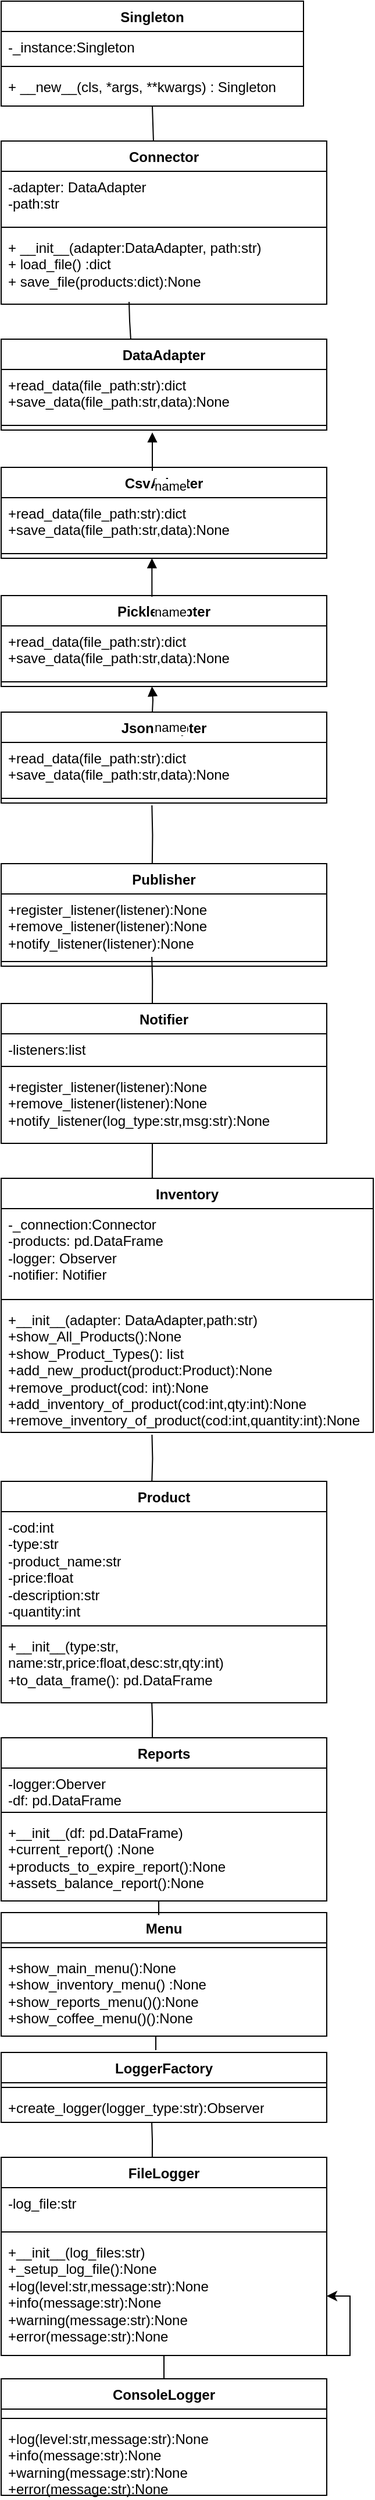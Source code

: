 <mxfile version="24.7.6">
  <diagram name="Página-1" id="CJGt0QqMQ9MMl65iN2Ch">
    <mxGraphModel grid="1" page="1" gridSize="10" guides="1" tooltips="1" connect="1" arrows="1" fold="1" pageScale="1" pageWidth="827" pageHeight="1169" math="0" shadow="0">
      <root>
        <mxCell id="0" />
        <mxCell id="1" parent="0" />
        <mxCell id="UvP3EG8fo86xJruNTxmR-1" value="Singleton" style="swimlane;fontStyle=1;align=center;verticalAlign=top;childLayout=stackLayout;horizontal=1;startSize=26;horizontalStack=0;resizeParent=1;resizeParentMax=0;resizeLast=0;collapsible=1;marginBottom=0;whiteSpace=wrap;html=1;" vertex="1" parent="1">
          <mxGeometry x="50" y="60" width="260" height="90" as="geometry">
            <mxRectangle x="60" y="60" width="90" height="30" as="alternateBounds" />
          </mxGeometry>
        </mxCell>
        <mxCell id="UvP3EG8fo86xJruNTxmR-2" value="-_instance:Singleton" style="text;strokeColor=none;fillColor=none;align=left;verticalAlign=top;spacingLeft=4;spacingRight=4;overflow=hidden;rotatable=0;points=[[0,0.5],[1,0.5]];portConstraint=eastwest;whiteSpace=wrap;html=1;" vertex="1" parent="UvP3EG8fo86xJruNTxmR-1">
          <mxGeometry y="26" width="260" height="26" as="geometry" />
        </mxCell>
        <mxCell id="UvP3EG8fo86xJruNTxmR-3" value="" style="line;strokeWidth=1;fillColor=none;align=left;verticalAlign=middle;spacingTop=-1;spacingLeft=3;spacingRight=3;rotatable=0;labelPosition=right;points=[];portConstraint=eastwest;strokeColor=inherit;" vertex="1" parent="UvP3EG8fo86xJruNTxmR-1">
          <mxGeometry y="52" width="260" height="8" as="geometry" />
        </mxCell>
        <mxCell id="UvP3EG8fo86xJruNTxmR-4" value="+ __new__(cls, *args, **kwargs) : Singleton&amp;nbsp;&amp;nbsp;" style="text;strokeColor=none;fillColor=none;align=left;verticalAlign=top;spacingLeft=4;spacingRight=4;overflow=hidden;rotatable=0;points=[[0,0.5],[1,0.5]];portConstraint=eastwest;whiteSpace=wrap;html=1;" vertex="1" parent="UvP3EG8fo86xJruNTxmR-1">
          <mxGeometry y="60" width="260" height="30" as="geometry" />
        </mxCell>
        <mxCell id="UvP3EG8fo86xJruNTxmR-65" value="" style="endArrow=none;html=1;edgeStyle=orthogonalEdgeStyle;rounded=0;entryX=0.468;entryY=0.015;entryDx=0;entryDy=0;entryPerimeter=0;" edge="1" parent="UvP3EG8fo86xJruNTxmR-1" target="UvP3EG8fo86xJruNTxmR-5">
          <mxGeometry relative="1" as="geometry">
            <mxPoint x="130" y="90" as="sourcePoint" />
            <mxPoint x="290" y="90" as="targetPoint" />
          </mxGeometry>
        </mxCell>
        <mxCell id="UvP3EG8fo86xJruNTxmR-5" value="Connector" style="swimlane;fontStyle=1;align=center;verticalAlign=top;childLayout=stackLayout;horizontal=1;startSize=26;horizontalStack=0;resizeParent=1;resizeParentMax=0;resizeLast=0;collapsible=1;marginBottom=0;whiteSpace=wrap;html=1;" vertex="1" parent="1">
          <mxGeometry x="50" y="180" width="280" height="140" as="geometry">
            <mxRectangle x="60" y="60" width="90" height="30" as="alternateBounds" />
          </mxGeometry>
        </mxCell>
        <mxCell id="UvP3EG8fo86xJruNTxmR-6" value="-adapter: DataAdapter&lt;div&gt;-path:str&lt;/div&gt;" style="text;strokeColor=none;fillColor=none;align=left;verticalAlign=top;spacingLeft=4;spacingRight=4;overflow=hidden;rotatable=0;points=[[0,0.5],[1,0.5]];portConstraint=eastwest;whiteSpace=wrap;html=1;" vertex="1" parent="UvP3EG8fo86xJruNTxmR-5">
          <mxGeometry y="26" width="280" height="44" as="geometry" />
        </mxCell>
        <mxCell id="UvP3EG8fo86xJruNTxmR-7" value="" style="line;strokeWidth=1;fillColor=none;align=left;verticalAlign=middle;spacingTop=-1;spacingLeft=3;spacingRight=3;rotatable=0;labelPosition=right;points=[];portConstraint=eastwest;strokeColor=inherit;" vertex="1" parent="UvP3EG8fo86xJruNTxmR-5">
          <mxGeometry y="70" width="280" height="8" as="geometry" />
        </mxCell>
        <mxCell id="UvP3EG8fo86xJruNTxmR-8" value="+ __init__(adapter:DataAdapter, path:str)&lt;div&gt;+ load_file() :dict&lt;/div&gt;&lt;div&gt;+ save_file(products:dict):None&lt;/div&gt;" style="text;strokeColor=none;fillColor=none;align=left;verticalAlign=top;spacingLeft=4;spacingRight=4;overflow=hidden;rotatable=0;points=[[0,0.5],[1,0.5]];portConstraint=eastwest;whiteSpace=wrap;html=1;" vertex="1" parent="UvP3EG8fo86xJruNTxmR-5">
          <mxGeometry y="78" width="280" height="62" as="geometry" />
        </mxCell>
        <mxCell id="UvP3EG8fo86xJruNTxmR-9" value="DataAdapter" style="swimlane;fontStyle=1;align=center;verticalAlign=top;childLayout=stackLayout;horizontal=1;startSize=26;horizontalStack=0;resizeParent=1;resizeParentMax=0;resizeLast=0;collapsible=1;marginBottom=0;whiteSpace=wrap;html=1;" vertex="1" parent="1">
          <mxGeometry x="50" y="350" width="280" height="78" as="geometry">
            <mxRectangle x="60" y="60" width="90" height="30" as="alternateBounds" />
          </mxGeometry>
        </mxCell>
        <mxCell id="UvP3EG8fo86xJruNTxmR-10" value="+read_data(file_path:str):dict&lt;div&gt;+save_data(&lt;span style=&quot;background-color: initial;&quot;&gt;file_path:str,data&lt;/span&gt;&lt;span style=&quot;background-color: initial;&quot;&gt;):None&lt;/span&gt;&lt;/div&gt;" style="text;strokeColor=none;fillColor=none;align=left;verticalAlign=top;spacingLeft=4;spacingRight=4;overflow=hidden;rotatable=0;points=[[0,0.5],[1,0.5]];portConstraint=eastwest;whiteSpace=wrap;html=1;" vertex="1" parent="UvP3EG8fo86xJruNTxmR-9">
          <mxGeometry y="26" width="280" height="44" as="geometry" />
        </mxCell>
        <mxCell id="UvP3EG8fo86xJruNTxmR-11" value="" style="line;strokeWidth=1;fillColor=none;align=left;verticalAlign=middle;spacingTop=-1;spacingLeft=3;spacingRight=3;rotatable=0;labelPosition=right;points=[];portConstraint=eastwest;strokeColor=inherit;" vertex="1" parent="UvP3EG8fo86xJruNTxmR-9">
          <mxGeometry y="70" width="280" height="8" as="geometry" />
        </mxCell>
        <mxCell id="UvP3EG8fo86xJruNTxmR-13" value="CsvAdapter" style="swimlane;fontStyle=1;align=center;verticalAlign=top;childLayout=stackLayout;horizontal=1;startSize=26;horizontalStack=0;resizeParent=1;resizeParentMax=0;resizeLast=0;collapsible=1;marginBottom=0;whiteSpace=wrap;html=1;" vertex="1" parent="1">
          <mxGeometry x="50" y="460" width="280" height="78" as="geometry">
            <mxRectangle x="60" y="60" width="90" height="30" as="alternateBounds" />
          </mxGeometry>
        </mxCell>
        <mxCell id="UvP3EG8fo86xJruNTxmR-14" value="+read_data(file_path:str):dict&lt;div&gt;+save_data(&lt;span style=&quot;background-color: initial;&quot;&gt;file_path:str,data&lt;/span&gt;&lt;span style=&quot;background-color: initial;&quot;&gt;):None&lt;/span&gt;&lt;/div&gt;" style="text;strokeColor=none;fillColor=none;align=left;verticalAlign=top;spacingLeft=4;spacingRight=4;overflow=hidden;rotatable=0;points=[[0,0.5],[1,0.5]];portConstraint=eastwest;whiteSpace=wrap;html=1;" vertex="1" parent="UvP3EG8fo86xJruNTxmR-13">
          <mxGeometry y="26" width="280" height="44" as="geometry" />
        </mxCell>
        <mxCell id="UvP3EG8fo86xJruNTxmR-15" value="" style="line;strokeWidth=1;fillColor=none;align=left;verticalAlign=middle;spacingTop=-1;spacingLeft=3;spacingRight=3;rotatable=0;labelPosition=right;points=[];portConstraint=eastwest;strokeColor=inherit;" vertex="1" parent="UvP3EG8fo86xJruNTxmR-13">
          <mxGeometry y="70" width="280" height="8" as="geometry" />
        </mxCell>
        <mxCell id="UvP3EG8fo86xJruNTxmR-16" value="PickleAdapter" style="swimlane;fontStyle=1;align=center;verticalAlign=top;childLayout=stackLayout;horizontal=1;startSize=26;horizontalStack=0;resizeParent=1;resizeParentMax=0;resizeLast=0;collapsible=1;marginBottom=0;whiteSpace=wrap;html=1;" vertex="1" parent="1">
          <mxGeometry x="50" y="570" width="280" height="78" as="geometry">
            <mxRectangle x="60" y="60" width="90" height="30" as="alternateBounds" />
          </mxGeometry>
        </mxCell>
        <mxCell id="UvP3EG8fo86xJruNTxmR-17" value="+read_data(file_path:str):dict&lt;div&gt;+save_data(&lt;span style=&quot;background-color: initial;&quot;&gt;file_path:str,data&lt;/span&gt;&lt;span style=&quot;background-color: initial;&quot;&gt;):None&lt;/span&gt;&lt;/div&gt;" style="text;strokeColor=none;fillColor=none;align=left;verticalAlign=top;spacingLeft=4;spacingRight=4;overflow=hidden;rotatable=0;points=[[0,0.5],[1,0.5]];portConstraint=eastwest;whiteSpace=wrap;html=1;" vertex="1" parent="UvP3EG8fo86xJruNTxmR-16">
          <mxGeometry y="26" width="280" height="44" as="geometry" />
        </mxCell>
        <mxCell id="UvP3EG8fo86xJruNTxmR-18" value="" style="line;strokeWidth=1;fillColor=none;align=left;verticalAlign=middle;spacingTop=-1;spacingLeft=3;spacingRight=3;rotatable=0;labelPosition=right;points=[];portConstraint=eastwest;strokeColor=inherit;" vertex="1" parent="UvP3EG8fo86xJruNTxmR-16">
          <mxGeometry y="70" width="280" height="8" as="geometry" />
        </mxCell>
        <mxCell id="UvP3EG8fo86xJruNTxmR-19" value="JsonAdapter" style="swimlane;fontStyle=1;align=center;verticalAlign=top;childLayout=stackLayout;horizontal=1;startSize=26;horizontalStack=0;resizeParent=1;resizeParentMax=0;resizeLast=0;collapsible=1;marginBottom=0;whiteSpace=wrap;html=1;" vertex="1" parent="1">
          <mxGeometry x="50" y="670" width="280" height="78" as="geometry">
            <mxRectangle x="60" y="60" width="90" height="30" as="alternateBounds" />
          </mxGeometry>
        </mxCell>
        <mxCell id="UvP3EG8fo86xJruNTxmR-20" value="+read_data(file_path:str):dict&lt;div&gt;+save_data(&lt;span style=&quot;background-color: initial;&quot;&gt;file_path:str,data&lt;/span&gt;&lt;span style=&quot;background-color: initial;&quot;&gt;):None&lt;/span&gt;&lt;/div&gt;" style="text;strokeColor=none;fillColor=none;align=left;verticalAlign=top;spacingLeft=4;spacingRight=4;overflow=hidden;rotatable=0;points=[[0,0.5],[1,0.5]];portConstraint=eastwest;whiteSpace=wrap;html=1;" vertex="1" parent="UvP3EG8fo86xJruNTxmR-19">
          <mxGeometry y="26" width="280" height="44" as="geometry" />
        </mxCell>
        <mxCell id="UvP3EG8fo86xJruNTxmR-21" value="" style="line;strokeWidth=1;fillColor=none;align=left;verticalAlign=middle;spacingTop=-1;spacingLeft=3;spacingRight=3;rotatable=0;labelPosition=right;points=[];portConstraint=eastwest;strokeColor=inherit;" vertex="1" parent="UvP3EG8fo86xJruNTxmR-19">
          <mxGeometry y="70" width="280" height="8" as="geometry" />
        </mxCell>
        <mxCell id="UvP3EG8fo86xJruNTxmR-22" value="Publisher" style="swimlane;fontStyle=1;align=center;verticalAlign=top;childLayout=stackLayout;horizontal=1;startSize=26;horizontalStack=0;resizeParent=1;resizeParentMax=0;resizeLast=0;collapsible=1;marginBottom=0;whiteSpace=wrap;html=1;" vertex="1" parent="1">
          <mxGeometry x="50" y="800" width="280" height="88" as="geometry">
            <mxRectangle x="60" y="60" width="90" height="30" as="alternateBounds" />
          </mxGeometry>
        </mxCell>
        <mxCell id="UvP3EG8fo86xJruNTxmR-23" value="+register_listener(listener):None&lt;div&gt;+remove_listener(listener):None&lt;br&gt;&lt;/div&gt;&lt;div&gt;+notify_listener(listener):None&lt;br&gt;&lt;/div&gt;" style="text;strokeColor=none;fillColor=none;align=left;verticalAlign=top;spacingLeft=4;spacingRight=4;overflow=hidden;rotatable=0;points=[[0,0.5],[1,0.5]];portConstraint=eastwest;whiteSpace=wrap;html=1;" vertex="1" parent="UvP3EG8fo86xJruNTxmR-22">
          <mxGeometry y="26" width="280" height="54" as="geometry" />
        </mxCell>
        <mxCell id="UvP3EG8fo86xJruNTxmR-24" value="" style="line;strokeWidth=1;fillColor=none;align=left;verticalAlign=middle;spacingTop=-1;spacingLeft=3;spacingRight=3;rotatable=0;labelPosition=right;points=[];portConstraint=eastwest;strokeColor=inherit;" vertex="1" parent="UvP3EG8fo86xJruNTxmR-22">
          <mxGeometry y="80" width="280" height="8" as="geometry" />
        </mxCell>
        <mxCell id="UvP3EG8fo86xJruNTxmR-28" value="Notifier" style="swimlane;fontStyle=1;align=center;verticalAlign=top;childLayout=stackLayout;horizontal=1;startSize=26;horizontalStack=0;resizeParent=1;resizeParentMax=0;resizeLast=0;collapsible=1;marginBottom=0;whiteSpace=wrap;html=1;" vertex="1" parent="1">
          <mxGeometry x="50" y="920" width="280" height="120" as="geometry">
            <mxRectangle x="60" y="60" width="90" height="30" as="alternateBounds" />
          </mxGeometry>
        </mxCell>
        <mxCell id="UvP3EG8fo86xJruNTxmR-29" value="-listeners:list" style="text;strokeColor=none;fillColor=none;align=left;verticalAlign=top;spacingLeft=4;spacingRight=4;overflow=hidden;rotatable=0;points=[[0,0.5],[1,0.5]];portConstraint=eastwest;whiteSpace=wrap;html=1;" vertex="1" parent="UvP3EG8fo86xJruNTxmR-28">
          <mxGeometry y="26" width="280" height="24" as="geometry" />
        </mxCell>
        <mxCell id="UvP3EG8fo86xJruNTxmR-30" value="" style="line;strokeWidth=1;fillColor=none;align=left;verticalAlign=middle;spacingTop=-1;spacingLeft=3;spacingRight=3;rotatable=0;labelPosition=right;points=[];portConstraint=eastwest;strokeColor=inherit;" vertex="1" parent="UvP3EG8fo86xJruNTxmR-28">
          <mxGeometry y="50" width="280" height="8" as="geometry" />
        </mxCell>
        <mxCell id="UvP3EG8fo86xJruNTxmR-31" value="+register_listener(listener):None&lt;div&gt;+remove_listener(listener):None&lt;br&gt;&lt;/div&gt;&lt;div&gt;+notify_listener(log_type:str,msg:str):None&lt;/div&gt;" style="text;strokeColor=none;fillColor=none;align=left;verticalAlign=top;spacingLeft=4;spacingRight=4;overflow=hidden;rotatable=0;points=[[0,0.5],[1,0.5]];portConstraint=eastwest;whiteSpace=wrap;html=1;" vertex="1" parent="UvP3EG8fo86xJruNTxmR-28">
          <mxGeometry y="58" width="280" height="62" as="geometry" />
        </mxCell>
        <mxCell id="UvP3EG8fo86xJruNTxmR-32" value="Inventory" style="swimlane;fontStyle=1;align=center;verticalAlign=top;childLayout=stackLayout;horizontal=1;startSize=26;horizontalStack=0;resizeParent=1;resizeParentMax=0;resizeLast=0;collapsible=1;marginBottom=0;whiteSpace=wrap;html=1;" vertex="1" parent="1">
          <mxGeometry x="50" y="1070" width="320" height="218" as="geometry">
            <mxRectangle x="60" y="60" width="90" height="30" as="alternateBounds" />
          </mxGeometry>
        </mxCell>
        <mxCell id="UvP3EG8fo86xJruNTxmR-33" value="-_connection:Connector&lt;div&gt;-products: pd.DataFrame&lt;/div&gt;&lt;div&gt;-logger: Observer&lt;/div&gt;&lt;div&gt;-notifier: Notifier&lt;/div&gt;" style="text;strokeColor=none;fillColor=none;align=left;verticalAlign=top;spacingLeft=4;spacingRight=4;overflow=hidden;rotatable=0;points=[[0,0.5],[1,0.5]];portConstraint=eastwest;whiteSpace=wrap;html=1;" vertex="1" parent="UvP3EG8fo86xJruNTxmR-32">
          <mxGeometry y="26" width="320" height="74" as="geometry" />
        </mxCell>
        <mxCell id="UvP3EG8fo86xJruNTxmR-34" value="" style="line;strokeWidth=1;fillColor=none;align=left;verticalAlign=middle;spacingTop=-1;spacingLeft=3;spacingRight=3;rotatable=0;labelPosition=right;points=[];portConstraint=eastwest;strokeColor=inherit;" vertex="1" parent="UvP3EG8fo86xJruNTxmR-32">
          <mxGeometry y="100" width="320" height="8" as="geometry" />
        </mxCell>
        <mxCell id="UvP3EG8fo86xJruNTxmR-35" value="+__init__(adapter: DataAdapter,path:str)&lt;div&gt;+show_All_Products():None&lt;/div&gt;&lt;div&gt;+show_Product_Types(): list&lt;/div&gt;&lt;div&gt;+add_new_product(product:Product):None&lt;/div&gt;&lt;div&gt;+remove_product(cod: int):None&lt;/div&gt;&lt;div&gt;+add_inventory_of_product(cod:int,qty:int):None&lt;/div&gt;&lt;div&gt;+remove_inventory_of_product(cod:int,quantity:int):None&lt;/div&gt;" style="text;strokeColor=none;fillColor=none;align=left;verticalAlign=top;spacingLeft=4;spacingRight=4;overflow=hidden;rotatable=0;points=[[0,0.5],[1,0.5]];portConstraint=eastwest;whiteSpace=wrap;html=1;" vertex="1" parent="UvP3EG8fo86xJruNTxmR-32">
          <mxGeometry y="108" width="320" height="110" as="geometry" />
        </mxCell>
        <mxCell id="UvP3EG8fo86xJruNTxmR-37" value="Product" style="swimlane;fontStyle=1;align=center;verticalAlign=top;childLayout=stackLayout;horizontal=1;startSize=26;horizontalStack=0;resizeParent=1;resizeParentMax=0;resizeLast=0;collapsible=1;marginBottom=0;whiteSpace=wrap;html=1;" vertex="1" parent="1">
          <mxGeometry x="50" y="1330" width="280" height="190" as="geometry">
            <mxRectangle x="60" y="60" width="90" height="30" as="alternateBounds" />
          </mxGeometry>
        </mxCell>
        <mxCell id="UvP3EG8fo86xJruNTxmR-38" value="-cod:int&lt;div&gt;-type:str&lt;/div&gt;&lt;div&gt;-product_name:str&lt;/div&gt;&lt;div&gt;-price:float&lt;/div&gt;&lt;div&gt;-description:str&lt;/div&gt;&lt;div&gt;-quantity:int&lt;/div&gt;" style="text;strokeColor=none;fillColor=none;align=left;verticalAlign=top;spacingLeft=4;spacingRight=4;overflow=hidden;rotatable=0;points=[[0,0.5],[1,0.5]];portConstraint=eastwest;whiteSpace=wrap;html=1;" vertex="1" parent="UvP3EG8fo86xJruNTxmR-37">
          <mxGeometry y="26" width="280" height="94" as="geometry" />
        </mxCell>
        <mxCell id="UvP3EG8fo86xJruNTxmR-39" value="" style="line;strokeWidth=1;fillColor=none;align=left;verticalAlign=middle;spacingTop=-1;spacingLeft=3;spacingRight=3;rotatable=0;labelPosition=right;points=[];portConstraint=eastwest;strokeColor=inherit;" vertex="1" parent="UvP3EG8fo86xJruNTxmR-37">
          <mxGeometry y="120" width="280" height="8" as="geometry" />
        </mxCell>
        <mxCell id="UvP3EG8fo86xJruNTxmR-40" value="+__init__(type:str, name:str,price:float,desc:str,qty:int)&lt;div&gt;+to_data_frame(): pd.DataFrame&lt;br&gt;&lt;div&gt;&lt;br&gt;&lt;/div&gt;&lt;/div&gt;" style="text;strokeColor=none;fillColor=none;align=left;verticalAlign=top;spacingLeft=4;spacingRight=4;overflow=hidden;rotatable=0;points=[[0,0.5],[1,0.5]];portConstraint=eastwest;whiteSpace=wrap;html=1;" vertex="1" parent="UvP3EG8fo86xJruNTxmR-37">
          <mxGeometry y="128" width="280" height="62" as="geometry" />
        </mxCell>
        <mxCell id="UvP3EG8fo86xJruNTxmR-41" value="Reports" style="swimlane;fontStyle=1;align=center;verticalAlign=top;childLayout=stackLayout;horizontal=1;startSize=26;horizontalStack=0;resizeParent=1;resizeParentMax=0;resizeLast=0;collapsible=1;marginBottom=0;whiteSpace=wrap;html=1;" vertex="1" parent="1">
          <mxGeometry x="50" y="1550" width="280" height="140" as="geometry">
            <mxRectangle x="60" y="60" width="90" height="30" as="alternateBounds" />
          </mxGeometry>
        </mxCell>
        <mxCell id="UvP3EG8fo86xJruNTxmR-42" value="-logger:Oberver&lt;div&gt;-df: pd.DataFrame&lt;/div&gt;" style="text;strokeColor=none;fillColor=none;align=left;verticalAlign=top;spacingLeft=4;spacingRight=4;overflow=hidden;rotatable=0;points=[[0,0.5],[1,0.5]];portConstraint=eastwest;whiteSpace=wrap;html=1;" vertex="1" parent="UvP3EG8fo86xJruNTxmR-41">
          <mxGeometry y="26" width="280" height="34" as="geometry" />
        </mxCell>
        <mxCell id="UvP3EG8fo86xJruNTxmR-43" value="" style="line;strokeWidth=1;fillColor=none;align=left;verticalAlign=middle;spacingTop=-1;spacingLeft=3;spacingRight=3;rotatable=0;labelPosition=right;points=[];portConstraint=eastwest;strokeColor=inherit;" vertex="1" parent="UvP3EG8fo86xJruNTxmR-41">
          <mxGeometry y="60" width="280" height="8" as="geometry" />
        </mxCell>
        <mxCell id="UvP3EG8fo86xJruNTxmR-44" value="+__init__(df: pd.DataFrame)&lt;div&gt;+current_report() :None&lt;br&gt;&lt;div&gt;+products_to_expire_report():None&lt;/div&gt;&lt;div&gt;+assets_balance_report():None&lt;br&gt;&lt;div&gt;&lt;br&gt;&lt;/div&gt;&lt;/div&gt;&lt;/div&gt;" style="text;strokeColor=none;fillColor=none;align=left;verticalAlign=top;spacingLeft=4;spacingRight=4;overflow=hidden;rotatable=0;points=[[0,0.5],[1,0.5]];portConstraint=eastwest;whiteSpace=wrap;html=1;" vertex="1" parent="UvP3EG8fo86xJruNTxmR-41">
          <mxGeometry y="68" width="280" height="72" as="geometry" />
        </mxCell>
        <mxCell id="UvP3EG8fo86xJruNTxmR-45" value="Menu" style="swimlane;fontStyle=1;align=center;verticalAlign=top;childLayout=stackLayout;horizontal=1;startSize=26;horizontalStack=0;resizeParent=1;resizeParentMax=0;resizeLast=0;collapsible=1;marginBottom=0;whiteSpace=wrap;html=1;" vertex="1" parent="1">
          <mxGeometry x="50" y="1700" width="280" height="106" as="geometry">
            <mxRectangle x="60" y="60" width="90" height="30" as="alternateBounds" />
          </mxGeometry>
        </mxCell>
        <mxCell id="UvP3EG8fo86xJruNTxmR-85" value="" style="endArrow=none;html=1;edgeStyle=orthogonalEdgeStyle;rounded=0;entryX=0.484;entryY=0.02;entryDx=0;entryDy=0;entryPerimeter=0;" edge="1" parent="UvP3EG8fo86xJruNTxmR-45" target="UvP3EG8fo86xJruNTxmR-45">
          <mxGeometry relative="1" as="geometry">
            <mxPoint x="130" y="-10" as="sourcePoint" />
            <mxPoint x="130.41" y="20" as="targetPoint" />
          </mxGeometry>
        </mxCell>
        <mxCell id="UvP3EG8fo86xJruNTxmR-47" value="" style="line;strokeWidth=1;fillColor=none;align=left;verticalAlign=middle;spacingTop=-1;spacingLeft=3;spacingRight=3;rotatable=0;labelPosition=right;points=[];portConstraint=eastwest;strokeColor=inherit;" vertex="1" parent="UvP3EG8fo86xJruNTxmR-45">
          <mxGeometry y="26" width="280" height="8" as="geometry" />
        </mxCell>
        <mxCell id="UvP3EG8fo86xJruNTxmR-48" value="+show_main_menu():None&lt;div&gt;+&lt;span style=&quot;background-color: initial;&quot;&gt;show_inventory_menu()&lt;/span&gt;&lt;span style=&quot;background-color: initial;&quot;&gt;&amp;nbsp;:None&lt;/span&gt;&lt;/div&gt;&lt;div&gt;&lt;div&gt;+&lt;span style=&quot;background-color: initial;&quot;&gt;show_reports_menu()&lt;/span&gt;&lt;span style=&quot;background-color: initial;&quot;&gt;():None&lt;/span&gt;&lt;/div&gt;&lt;div&gt;+&lt;span style=&quot;background-color: initial;&quot;&gt;show_coffee_menu()&lt;/span&gt;&lt;span style=&quot;background-color: initial;&quot;&gt;():None&lt;/span&gt;&lt;/div&gt;&lt;div&gt;&lt;div&gt;&lt;br&gt;&lt;/div&gt;&lt;/div&gt;&lt;/div&gt;" style="text;strokeColor=none;fillColor=none;align=left;verticalAlign=top;spacingLeft=4;spacingRight=4;overflow=hidden;rotatable=0;points=[[0,0.5],[1,0.5]];portConstraint=eastwest;whiteSpace=wrap;html=1;" vertex="1" parent="UvP3EG8fo86xJruNTxmR-45">
          <mxGeometry y="34" width="280" height="72" as="geometry" />
        </mxCell>
        <mxCell id="UvP3EG8fo86xJruNTxmR-49" value="LoggerFactory" style="swimlane;fontStyle=1;align=center;verticalAlign=top;childLayout=stackLayout;horizontal=1;startSize=26;horizontalStack=0;resizeParent=1;resizeParentMax=0;resizeLast=0;collapsible=1;marginBottom=0;whiteSpace=wrap;html=1;" vertex="1" parent="1">
          <mxGeometry x="50" y="1820" width="280" height="60" as="geometry">
            <mxRectangle x="60" y="60" width="90" height="30" as="alternateBounds" />
          </mxGeometry>
        </mxCell>
        <mxCell id="UvP3EG8fo86xJruNTxmR-50" value="" style="line;strokeWidth=1;fillColor=none;align=left;verticalAlign=middle;spacingTop=-1;spacingLeft=3;spacingRight=3;rotatable=0;labelPosition=right;points=[];portConstraint=eastwest;strokeColor=inherit;" vertex="1" parent="UvP3EG8fo86xJruNTxmR-49">
          <mxGeometry y="26" width="280" height="8" as="geometry" />
        </mxCell>
        <mxCell id="UvP3EG8fo86xJruNTxmR-51" value="+create_logger(logger_type:str):Observer&lt;div&gt;&lt;br&gt;&lt;/div&gt;" style="text;strokeColor=none;fillColor=none;align=left;verticalAlign=top;spacingLeft=4;spacingRight=4;overflow=hidden;rotatable=0;points=[[0,0.5],[1,0.5]];portConstraint=eastwest;whiteSpace=wrap;html=1;" vertex="1" parent="UvP3EG8fo86xJruNTxmR-49">
          <mxGeometry y="34" width="280" height="26" as="geometry" />
        </mxCell>
        <mxCell id="UvP3EG8fo86xJruNTxmR-52" value="FileLogger" style="swimlane;fontStyle=1;align=center;verticalAlign=top;childLayout=stackLayout;horizontal=1;startSize=26;horizontalStack=0;resizeParent=1;resizeParentMax=0;resizeLast=0;collapsible=1;marginBottom=0;whiteSpace=wrap;html=1;" vertex="1" parent="1">
          <mxGeometry x="50" y="1910" width="280" height="170" as="geometry">
            <mxRectangle x="60" y="60" width="90" height="30" as="alternateBounds" />
          </mxGeometry>
        </mxCell>
        <mxCell id="UvP3EG8fo86xJruNTxmR-53" value="-log_file:str" style="text;strokeColor=none;fillColor=none;align=left;verticalAlign=top;spacingLeft=4;spacingRight=4;overflow=hidden;rotatable=0;points=[[0,0.5],[1,0.5]];portConstraint=eastwest;whiteSpace=wrap;html=1;" vertex="1" parent="UvP3EG8fo86xJruNTxmR-52">
          <mxGeometry y="26" width="280" height="34" as="geometry" />
        </mxCell>
        <mxCell id="UvP3EG8fo86xJruNTxmR-54" value="" style="line;strokeWidth=1;fillColor=none;align=left;verticalAlign=middle;spacingTop=-1;spacingLeft=3;spacingRight=3;rotatable=0;labelPosition=right;points=[];portConstraint=eastwest;strokeColor=inherit;" vertex="1" parent="UvP3EG8fo86xJruNTxmR-52">
          <mxGeometry y="60" width="280" height="8" as="geometry" />
        </mxCell>
        <mxCell id="UvP3EG8fo86xJruNTxmR-55" value="+__init__(log_files:str)&lt;div&gt;+_setup_log_file():None&lt;/div&gt;&lt;div&gt;+log(level:str,message:str):None&lt;/div&gt;&lt;div&gt;+info(message:str):None&lt;/div&gt;&lt;div&gt;+warning(message:str):None&lt;/div&gt;&lt;div&gt;+error(message:str):None&lt;br&gt;&lt;div&gt;&lt;div&gt;&lt;br&gt;&lt;/div&gt;&lt;/div&gt;&lt;/div&gt;" style="text;strokeColor=none;fillColor=none;align=left;verticalAlign=top;spacingLeft=4;spacingRight=4;overflow=hidden;rotatable=0;points=[[0,0.5],[1,0.5]];portConstraint=eastwest;whiteSpace=wrap;html=1;" vertex="1" parent="UvP3EG8fo86xJruNTxmR-52">
          <mxGeometry y="68" width="280" height="102" as="geometry" />
        </mxCell>
        <mxCell id="UvP3EG8fo86xJruNTxmR-90" value="" style="edgeStyle=orthogonalEdgeStyle;rounded=0;orthogonalLoop=1;jettySize=auto;html=1;" edge="1" parent="1" source="UvP3EG8fo86xJruNTxmR-56" target="UvP3EG8fo86xJruNTxmR-55">
          <mxGeometry relative="1" as="geometry" />
        </mxCell>
        <mxCell id="UvP3EG8fo86xJruNTxmR-56" value="ConsoleLogger" style="swimlane;fontStyle=1;align=center;verticalAlign=top;childLayout=stackLayout;horizontal=1;startSize=26;horizontalStack=0;resizeParent=1;resizeParentMax=0;resizeLast=0;collapsible=1;marginBottom=0;whiteSpace=wrap;html=1;" vertex="1" parent="1">
          <mxGeometry x="50" y="2100" width="280" height="100" as="geometry">
            <mxRectangle x="60" y="60" width="90" height="30" as="alternateBounds" />
          </mxGeometry>
        </mxCell>
        <mxCell id="UvP3EG8fo86xJruNTxmR-57" value="-log_file:str" style="text;strokeColor=none;fillColor=none;align=left;verticalAlign=top;spacingLeft=4;spacingRight=4;overflow=hidden;rotatable=0;points=[[0,0.5],[1,0.5]];portConstraint=eastwest;whiteSpace=wrap;html=1;" vertex="1" parent="UvP3EG8fo86xJruNTxmR-56">
          <mxGeometry y="26" width="280" height="4" as="geometry" />
        </mxCell>
        <mxCell id="UvP3EG8fo86xJruNTxmR-58" value="" style="line;strokeWidth=1;fillColor=none;align=left;verticalAlign=middle;spacingTop=-1;spacingLeft=3;spacingRight=3;rotatable=0;labelPosition=right;points=[];portConstraint=eastwest;strokeColor=inherit;" vertex="1" parent="UvP3EG8fo86xJruNTxmR-56">
          <mxGeometry y="30" width="280" height="8" as="geometry" />
        </mxCell>
        <mxCell id="UvP3EG8fo86xJruNTxmR-59" value="&lt;div&gt;+log(level:str,message:str):None&lt;/div&gt;&lt;div&gt;+info(message:str):None&lt;/div&gt;&lt;div&gt;+warning(message:str):None&lt;/div&gt;&lt;div&gt;+error(message:str):None&lt;br&gt;&lt;div&gt;&lt;div&gt;&lt;br&gt;&lt;/div&gt;&lt;/div&gt;&lt;/div&gt;" style="text;strokeColor=none;fillColor=none;align=left;verticalAlign=top;spacingLeft=4;spacingRight=4;overflow=hidden;rotatable=0;points=[[0,0.5],[1,0.5]];portConstraint=eastwest;whiteSpace=wrap;html=1;" vertex="1" parent="UvP3EG8fo86xJruNTxmR-56">
          <mxGeometry y="38" width="280" height="62" as="geometry" />
        </mxCell>
        <mxCell id="UvP3EG8fo86xJruNTxmR-70" value="" style="endArrow=none;html=1;edgeStyle=orthogonalEdgeStyle;rounded=0;entryX=0.398;entryY=0.001;entryDx=0;entryDy=0;entryPerimeter=0;" edge="1" parent="1" target="UvP3EG8fo86xJruNTxmR-9">
          <mxGeometry relative="1" as="geometry">
            <mxPoint x="160" y="318" as="sourcePoint" />
            <mxPoint x="161" y="350" as="targetPoint" />
          </mxGeometry>
        </mxCell>
        <mxCell id="UvP3EG8fo86xJruNTxmR-71" value="name" style="endArrow=block;endFill=1;html=1;edgeStyle=orthogonalEdgeStyle;align=left;verticalAlign=top;rounded=0;" edge="1" parent="1">
          <mxGeometry x="-1" relative="1" as="geometry">
            <mxPoint x="180" y="463" as="sourcePoint" />
            <mxPoint x="180" y="430" as="targetPoint" />
          </mxGeometry>
        </mxCell>
        <mxCell id="UvP3EG8fo86xJruNTxmR-73" value="name" style="endArrow=block;endFill=1;html=1;edgeStyle=orthogonalEdgeStyle;align=left;verticalAlign=top;rounded=0;" edge="1" parent="1">
          <mxGeometry x="-1" relative="1" as="geometry">
            <mxPoint x="179.67" y="571" as="sourcePoint" />
            <mxPoint x="179.67" y="538" as="targetPoint" />
          </mxGeometry>
        </mxCell>
        <mxCell id="UvP3EG8fo86xJruNTxmR-74" value="name" style="endArrow=block;endFill=1;html=1;edgeStyle=orthogonalEdgeStyle;align=left;verticalAlign=top;rounded=0;" edge="1" parent="1">
          <mxGeometry x="-1" relative="1" as="geometry">
            <mxPoint x="180" y="670" as="sourcePoint" />
            <mxPoint x="179.67" y="648" as="targetPoint" />
          </mxGeometry>
        </mxCell>
        <mxCell id="UvP3EG8fo86xJruNTxmR-80" value="" style="endArrow=none;html=1;edgeStyle=orthogonalEdgeStyle;rounded=0;entryX=0.464;entryY=0;entryDx=0;entryDy=0;entryPerimeter=0;" edge="1" parent="1" target="UvP3EG8fo86xJruNTxmR-22">
          <mxGeometry relative="1" as="geometry">
            <mxPoint x="179.67" y="750" as="sourcePoint" />
            <mxPoint x="179.67" y="780" as="targetPoint" />
          </mxGeometry>
        </mxCell>
        <mxCell id="UvP3EG8fo86xJruNTxmR-81" value="" style="endArrow=none;html=1;edgeStyle=orthogonalEdgeStyle;rounded=0;" edge="1" parent="1">
          <mxGeometry relative="1" as="geometry">
            <mxPoint x="179.57" y="880" as="sourcePoint" />
            <mxPoint x="180" y="920" as="targetPoint" />
          </mxGeometry>
        </mxCell>
        <mxCell id="UvP3EG8fo86xJruNTxmR-82" value="" style="endArrow=none;html=1;edgeStyle=orthogonalEdgeStyle;rounded=0;" edge="1" parent="1">
          <mxGeometry relative="1" as="geometry">
            <mxPoint x="180" y="1040" as="sourcePoint" />
            <mxPoint x="179.95" y="1070" as="targetPoint" />
          </mxGeometry>
        </mxCell>
        <mxCell id="UvP3EG8fo86xJruNTxmR-83" value="" style="endArrow=none;html=1;edgeStyle=orthogonalEdgeStyle;rounded=0;entryX=0.463;entryY=0;entryDx=0;entryDy=0;entryPerimeter=0;" edge="1" parent="1" target="UvP3EG8fo86xJruNTxmR-37">
          <mxGeometry relative="1" as="geometry">
            <mxPoint x="179.72" y="1290" as="sourcePoint" />
            <mxPoint x="179.67" y="1320" as="targetPoint" />
          </mxGeometry>
        </mxCell>
        <mxCell id="UvP3EG8fo86xJruNTxmR-84" value="" style="endArrow=none;html=1;edgeStyle=orthogonalEdgeStyle;rounded=0;" edge="1" parent="1">
          <mxGeometry relative="1" as="geometry">
            <mxPoint x="179.59" y="1520" as="sourcePoint" />
            <mxPoint x="180" y="1550" as="targetPoint" />
          </mxGeometry>
        </mxCell>
        <mxCell id="UvP3EG8fo86xJruNTxmR-88" value="" style="endArrow=none;html=1;edgeStyle=orthogonalEdgeStyle;rounded=0;entryX=0.484;entryY=0.02;entryDx=0;entryDy=0;entryPerimeter=0;" edge="1" parent="1">
          <mxGeometry relative="1" as="geometry">
            <mxPoint x="177" y="1806" as="sourcePoint" />
            <mxPoint x="183" y="1818" as="targetPoint" />
          </mxGeometry>
        </mxCell>
        <mxCell id="UvP3EG8fo86xJruNTxmR-89" value="" style="endArrow=none;html=1;edgeStyle=orthogonalEdgeStyle;rounded=0;" edge="1" parent="1">
          <mxGeometry relative="1" as="geometry">
            <mxPoint x="179.53" y="1880" as="sourcePoint" />
            <mxPoint x="179.94" y="1910" as="targetPoint" />
          </mxGeometry>
        </mxCell>
      </root>
    </mxGraphModel>
  </diagram>
</mxfile>
